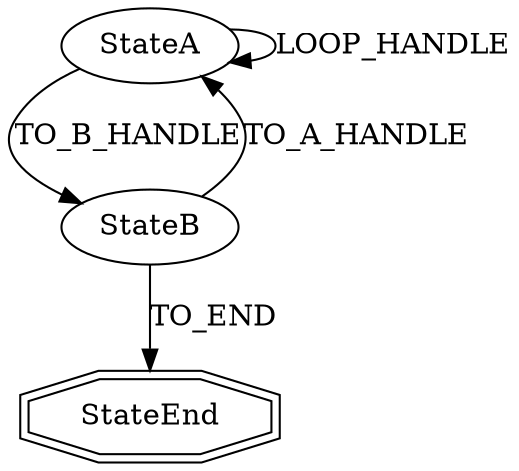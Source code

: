 digraph aistate {
__main___StateA [label=StateA,shape=ellipse]
__main___StateB [label=StateB,shape=ellipse]
__main___StateEnd [label=StateEnd,shape=doubleoctagon]
__main___StateA -> __main___StateB [label=TO_B_HANDLE,style=solid]
__main___StateB -> __main___StateEnd [label=TO_END,style=solid]
__main___StateB -> __main___StateA [label=TO_A_HANDLE,style=solid]
__main___StateA -> __main___StateA [label=LOOP_HANDLE,style=solid]
}